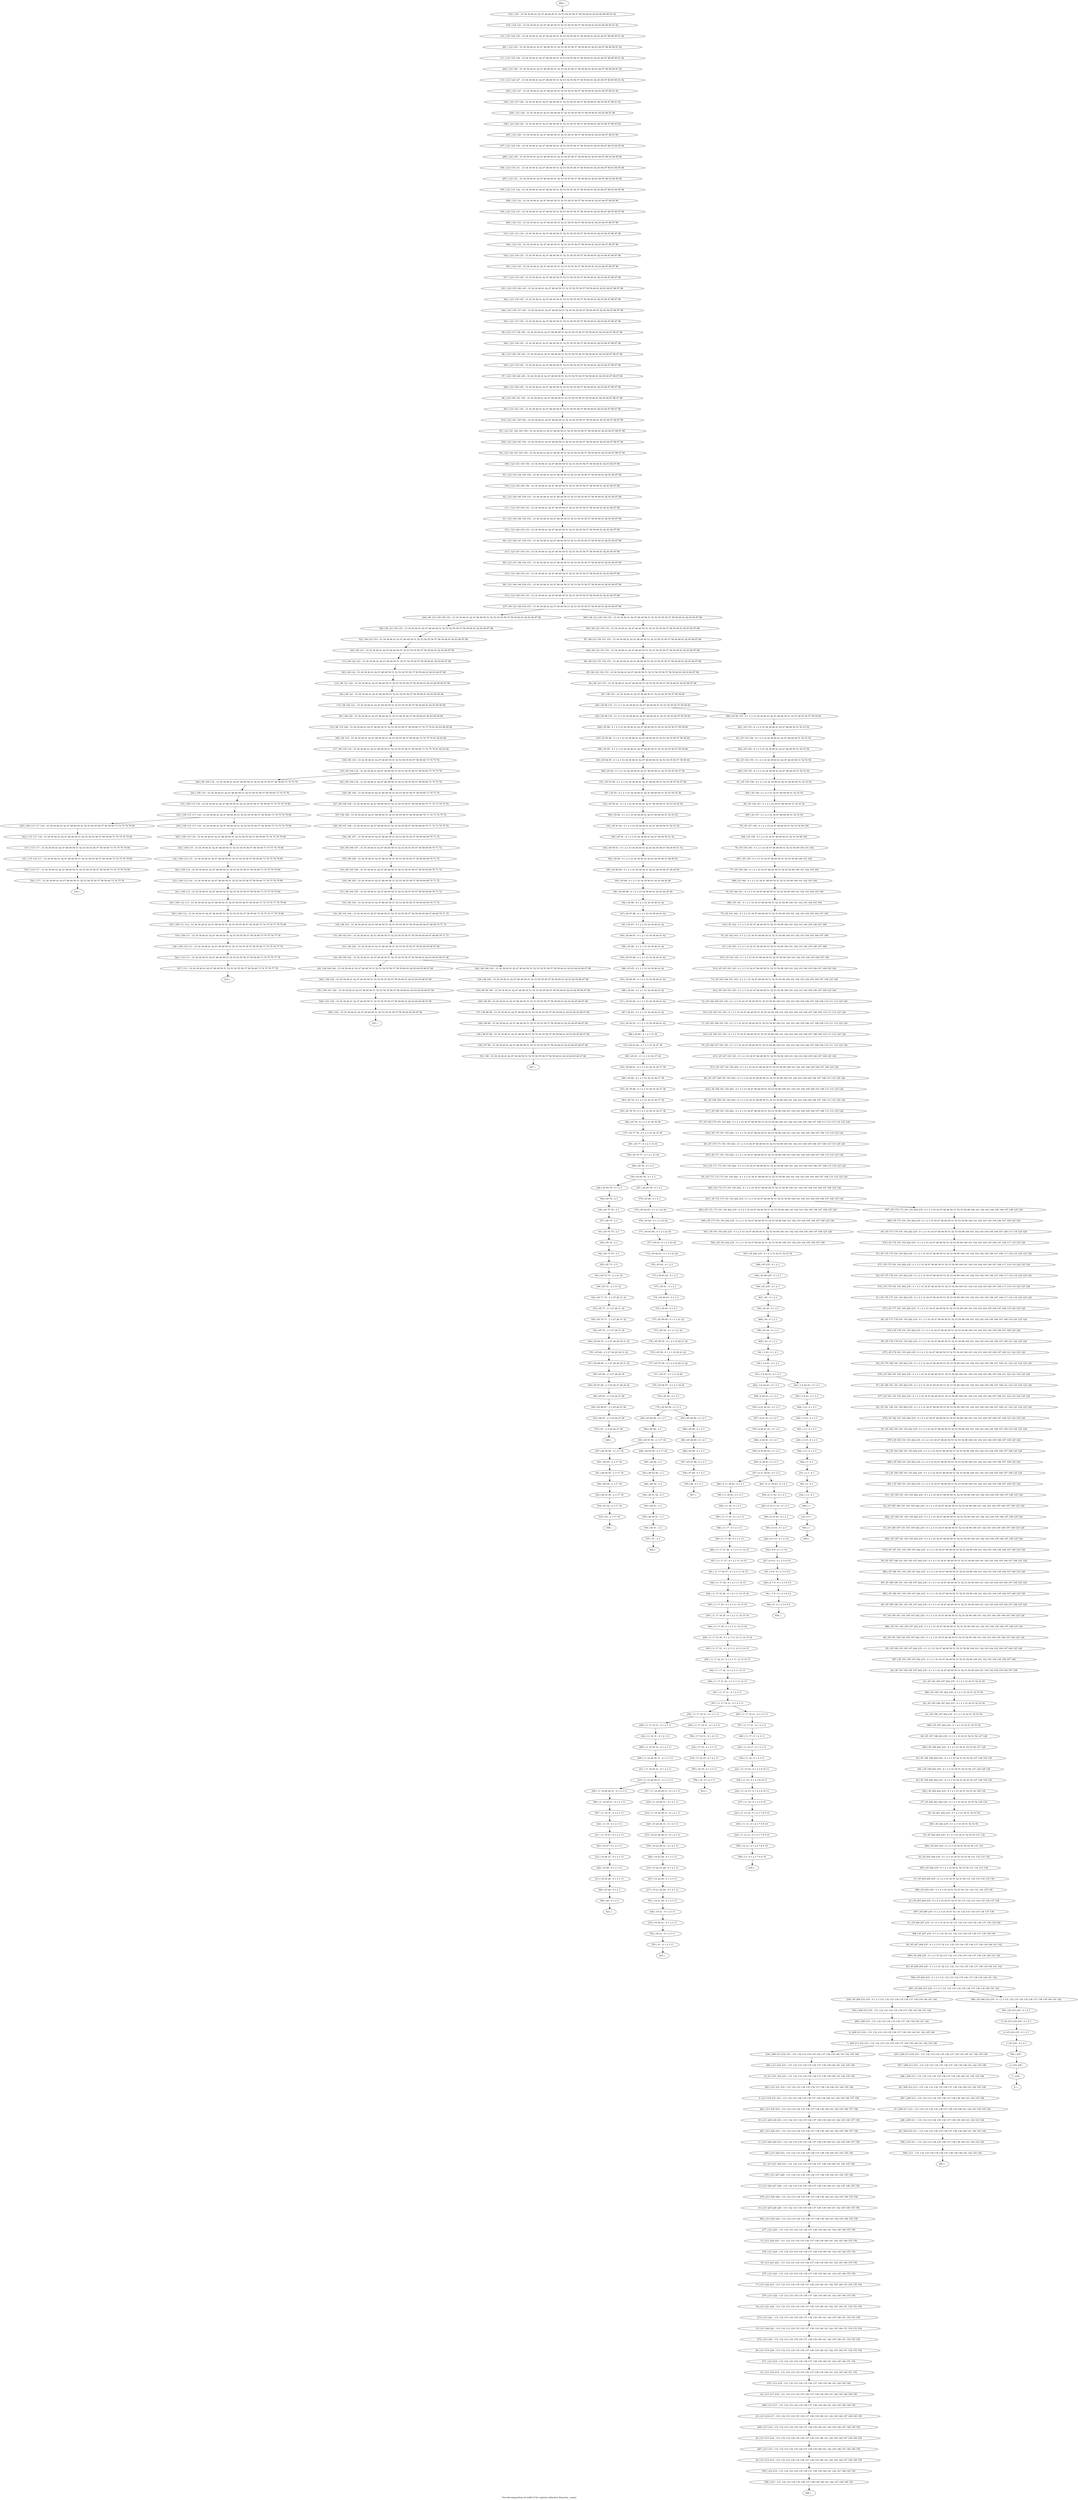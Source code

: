 digraph G {
graph [label="Tree-decomposition of width 8 for register allocator (function _main)"]
0[label="0 | : "];
1[label="1 | 236 : "];
2[label="2 | 235 236 : "];
3[label="3 | 45 235 : 0 1 2 3 "];
4[label="4 | 45 234 235 : 0 1 2 3 "];
5[label="5 | 45 233 234 235 : 0 1 2 3 "];
6[label="6 | 209 213 233 : 131 132 133 134 135 136 137 138 139 140 141 142 145 146 "];
7[label="7 | 209 213 232 233 : 131 132 133 134 135 136 137 138 139 140 141 142 145 146 "];
8[label="8 | 213 231 232 233 : 131 132 133 134 135 136 137 138 139 140 141 142 145 146 "];
9[label="9 | 213 230 231 233 : 131 132 133 134 135 136 137 138 139 140 141 142 145 146 157 158 "];
10[label="10 | 213 229 230 233 : 131 132 133 134 135 136 137 138 139 140 141 142 145 146 157 158 "];
11[label="11 | 213 228 229 233 : 131 132 133 134 135 136 137 138 139 140 141 142 145 146 157 158 "];
12[label="12 | 213 227 228 233 : 131 132 133 134 135 136 137 138 139 140 141 142 145 146 "];
13[label="13 | 213 226 227 228 : 131 132 133 134 135 136 137 138 139 140 141 142 145 146 155 156 "];
14[label="14 | 213 225 226 228 : 131 132 133 134 135 136 137 138 139 140 141 142 145 146 155 156 "];
15[label="15 | 213 224 225 : 131 132 133 134 135 136 137 138 139 140 141 142 145 146 155 156 "];
16[label="16 | 213 223 224 : 131 132 133 134 135 136 137 138 139 140 141 142 145 146 155 156 "];
17[label="17 | 213 222 223 : 131 132 133 134 135 136 137 138 139 140 141 142 145 146 153 154 155 156 "];
18[label="18 | 213 221 222 : 131 132 133 134 135 136 137 138 139 140 141 142 145 146 151 152 153 154 "];
19[label="19 | 213 220 221 : 131 132 133 134 135 136 137 138 139 140 141 142 145 146 151 152 153 154 "];
20[label="20 | 213 219 220 : 131 132 133 134 135 136 137 138 139 140 141 142 145 146 151 152 153 154 "];
21[label="21 | 213 218 219 : 131 132 133 134 135 136 137 138 139 140 141 142 145 146 151 152 "];
22[label="22 | 213 217 218 : 131 132 133 134 135 136 137 138 139 140 141 142 145 146 149 150 "];
23[label="23 | 213 216 217 : 131 132 133 134 135 136 137 138 139 140 141 142 145 146 147 148 149 150 "];
24[label="24 | 213 215 216 : 131 132 133 134 135 136 137 138 139 140 141 142 145 146 147 148 149 150 "];
25[label="25 | 213 214 215 : 131 132 133 134 135 136 137 138 139 140 141 142 145 146 147 148 149 150 "];
26[label="26 | 209 212 213 : 131 132 133 134 135 136 137 138 139 140 141 142 145 146 "];
27[label="27 | 209 211 212 : 131 132 133 134 135 136 137 138 139 140 141 142 143 144 145 146 "];
28[label="28 | 209 210 211 : 131 132 133 134 135 136 137 138 139 140 141 142 143 144 "];
29[label="29 | 45 208 209 235 : 0 1 2 3 51 52 131 132 133 134 135 136 137 138 139 140 141 142 "];
30[label="30 | 45 207 208 235 : 0 1 2 3 51 52 131 132 133 134 135 136 137 138 139 140 141 142 "];
31[label="31 | 45 206 207 235 : 0 1 2 3 33 34 51 52 131 132 133 134 135 136 137 138 139 140 "];
32[label="32 | 45 205 206 235 : 0 1 2 3 33 34 51 52 53 54 131 132 133 134 135 136 137 138 "];
33[label="33 | 45 204 205 235 : 0 1 2 3 33 34 51 52 53 54 131 132 133 134 135 136 "];
34[label="34 | 45 203 204 235 : 0 1 2 3 33 34 51 52 53 54 131 132 133 134 "];
35[label="35 | 45 202 203 235 : 0 1 2 3 33 34 51 52 53 54 131 132 "];
36[label="36 | 45 201 202 235 : 0 1 2 3 33 34 51 52 53 54 "];
37[label="37 | 45 200 201 202 235 : 0 1 2 3 33 34 51 52 53 54 129 130 "];
38[label="38 | 45 199 200 202 235 : 0 1 2 3 33 34 51 52 53 54 127 128 129 130 "];
39[label="39 | 45 198 199 202 235 : 0 1 2 3 33 34 51 52 53 54 127 128 129 130 "];
40[label="40 | 45 197 198 202 235 : 0 1 2 3 33 34 51 52 53 54 127 128 "];
41[label="41 | 45 196 197 202 235 : 0 1 2 3 33 34 51 52 53 54 "];
42[label="42 | 45 195 196 197 202 235 : 0 1 2 3 33 34 51 52 53 54 "];
43[label="43 | 45 194 195 197 202 235 : 0 1 2 3 33 34 51 52 53 54 "];
44[label="44 | 45 193 194 195 197 202 235 : 0 1 2 3 33 34 47 48 49 50 51 52 53 54 99 100 101 102 103 104 105 106 107 108 "];
45[label="45 | 45 192 193 195 197 202 235 : 0 1 2 3 33 34 47 48 49 50 51 52 53 54 99 100 101 102 103 104 105 106 107 108 125 126 "];
46[label="46 | 45 191 192 193 195 197 202 235 : 0 1 2 3 33 34 47 48 49 50 51 52 53 54 99 100 101 102 103 104 105 106 107 108 125 126 "];
47[label="47 | 45 190 191 193 195 197 202 235 : 0 1 2 3 33 34 47 48 49 50 51 52 53 54 99 100 101 102 103 104 105 106 107 108 125 126 "];
48[label="48 | 45 189 190 191 193 195 197 202 235 : 0 1 2 3 33 34 47 48 49 50 51 52 53 54 99 100 101 102 103 104 105 106 107 108 125 126 "];
49[label="49 | 45 188 189 191 193 195 197 202 235 : 0 1 2 3 33 34 47 48 49 50 51 52 53 54 99 100 101 102 103 104 105 106 107 108 125 126 "];
50[label="50 | 45 187 188 191 193 195 197 202 235 : 0 1 2 3 33 34 47 48 49 50 51 52 53 54 99 100 101 102 103 104 105 106 107 108 125 126 "];
51[label="51 | 45 186 187 191 193 195 202 235 : 0 1 2 3 33 34 47 48 49 50 51 52 53 54 99 100 101 102 103 104 105 106 107 108 125 126 "];
52[label="52 | 45 185 186 191 193 195 202 235 : 0 1 2 3 33 34 47 48 49 50 51 52 53 54 99 100 101 102 103 104 105 106 107 108 125 126 "];
53[label="53 | 45 184 185 191 193 202 235 : 0 1 2 3 33 34 47 48 49 50 51 52 53 54 99 100 101 102 103 104 105 106 107 108 125 126 "];
54[label="54 | 45 183 184 191 193 202 235 : 0 1 2 3 33 34 47 48 49 50 51 52 53 54 99 100 101 102 103 104 105 106 107 108 125 126 "];
55[label="55 | 45 182 183 191 193 202 235 : 0 1 2 3 33 34 47 48 49 50 51 52 53 54 99 100 101 102 103 104 105 106 107 108 123 124 125 126 "];
56[label="56 | 45 181 182 191 193 202 235 : 0 1 2 3 33 34 47 48 49 50 51 52 53 54 99 100 101 102 103 104 105 106 107 108 121 122 123 124 125 126 "];
57[label="57 | 45 180 181 191 193 202 235 : 0 1 2 3 33 34 47 48 49 50 51 52 53 54 99 100 101 102 103 104 105 106 107 108 121 122 123 124 125 126 "];
58[label="58 | 45 179 180 191 193 202 235 : 0 1 2 3 33 34 47 48 49 50 51 52 53 54 99 100 101 102 103 104 105 106 107 108 121 122 123 124 125 126 "];
59[label="59 | 45 178 179 191 193 202 235 : 0 1 2 3 33 34 47 48 49 50 51 52 53 54 99 100 101 102 103 104 105 106 107 108 121 122 125 126 "];
60[label="60 | 45 177 178 191 193 202 235 : 0 1 2 3 33 34 47 48 49 50 51 52 53 54 99 100 101 102 103 104 105 106 107 108 119 120 125 126 "];
61[label="61 | 45 176 177 191 193 202 235 : 0 1 2 3 33 34 47 48 49 50 51 52 53 54 99 100 101 102 103 104 105 106 107 108 117 118 119 120 125 126 "];
62[label="62 | 45 175 176 191 193 202 235 : 0 1 2 3 33 34 47 48 49 50 51 52 53 54 99 100 101 102 103 104 105 106 107 108 117 118 119 120 125 126 "];
63[label="63 | 45 174 175 191 193 202 235 : 0 1 2 3 33 34 47 48 49 50 51 52 53 54 99 100 101 102 103 104 105 106 107 108 117 118 119 120 125 126 "];
64[label="64 | 45 173 174 191 193 202 235 : 0 1 2 3 33 34 47 48 49 50 51 52 53 54 99 100 101 102 103 104 105 106 107 108 117 118 125 126 "];
65[label="65 | 45 171 172 173 191 193 202 : 0 1 2 3 33 34 47 48 49 50 51 52 53 54 99 100 101 102 103 104 105 106 107 108 115 116 125 126 "];
66[label="66 | 45 170 171 191 193 202 : 0 1 2 3 33 34 47 48 49 50 51 52 53 54 99 100 101 102 103 104 105 106 107 108 115 116 125 126 "];
67[label="67 | 45 169 170 191 193 202 : 0 1 2 3 33 34 47 48 49 50 51 52 53 54 99 100 101 102 103 104 105 106 107 108 113 114 115 116 125 126 "];
68[label="68 | 45 168 169 191 193 202 : 0 1 2 3 33 34 47 48 49 50 51 52 53 54 99 100 101 102 103 104 105 106 107 108 113 114 125 126 "];
69[label="69 | 45 167 168 191 193 202 : 0 1 2 3 33 34 47 48 49 50 51 52 53 54 99 100 101 102 103 104 105 106 107 108 113 114 125 126 "];
70[label="70 | 45 166 167 191 193 : 0 1 2 3 33 34 47 48 49 50 51 52 53 54 99 100 101 102 103 104 105 106 107 108 109 110 111 112 125 126 "];
71[label="71 | 45 165 166 191 193 : 0 1 2 3 33 34 47 48 49 50 51 52 53 54 99 100 101 102 103 104 105 106 107 108 109 110 111 112 125 126 "];
72[label="72 | 45 164 165 191 193 : 0 1 2 3 33 34 47 48 49 50 51 52 53 54 99 100 101 102 103 104 105 106 107 108 109 110 111 112 125 126 "];
73[label="73 | 45 163 164 191 193 : 0 1 2 3 33 34 47 48 49 50 51 52 53 54 99 100 101 102 103 104 105 106 107 108 125 126 "];
74[label="74 | 45 162 163 : 0 1 2 3 33 34 47 48 49 50 51 52 53 54 99 100 101 102 103 104 105 106 107 108 "];
75[label="75 | 45 161 162 : 0 1 2 3 33 34 47 48 49 50 51 52 53 54 99 100 101 102 103 104 105 106 107 108 "];
76[label="76 | 45 160 161 : 0 1 2 3 33 34 47 48 49 50 51 52 53 54 99 100 101 102 103 104 105 106 "];
77[label="77 | 45 159 160 : 0 1 2 3 33 34 47 48 49 50 51 52 53 54 99 100 101 102 103 104 "];
78[label="78 | 45 158 159 : 0 1 2 3 33 34 47 48 49 50 51 52 53 54 99 100 101 102 "];
79[label="79 | 45 157 158 : 0 1 2 3 33 34 47 48 49 50 51 52 53 54 99 100 "];
80[label="80 | 45 156 157 : 0 1 2 3 33 34 47 48 49 50 51 52 53 54 "];
81[label="81 | 45 155 156 : 0 1 2 3 33 34 39 40 41 42 47 48 49 50 51 52 53 54 "];
82[label="82 | 45 154 155 : 0 1 2 3 33 34 39 40 41 42 47 48 49 50 51 52 53 54 "];
83[label="83 | 45 153 154 : 0 1 2 3 33 34 39 40 41 42 47 48 49 50 51 52 53 54 "];
84[label="84 | 96 123 153 : 33 34 39 40 41 42 47 48 49 50 51 52 53 54 55 56 57 58 59 60 81 82 83 84 87 88 "];
85[label="85 | 96 123 152 153 : 33 34 39 40 41 42 47 48 49 50 51 52 53 54 55 56 57 58 59 60 81 82 83 84 87 88 "];
86[label="86 | 96 123 151 152 153 : 33 34 39 40 41 42 47 48 49 50 51 52 53 54 55 56 57 58 59 60 81 82 83 84 87 88 "];
87[label="87 | 96 123 150 151 153 : 33 34 39 40 41 42 47 48 49 50 51 52 53 54 55 56 57 58 59 60 81 82 83 84 87 88 "];
88[label="88 | 123 148 149 150 153 : 33 34 39 40 41 42 47 48 49 50 51 52 53 54 55 56 57 58 59 60 81 82 83 84 87 88 "];
89[label="89 | 123 147 148 150 153 : 33 34 39 40 41 42 47 48 49 50 51 52 53 54 55 56 57 58 59 60 81 82 83 84 87 88 "];
90[label="90 | 123 146 147 150 153 : 33 34 39 40 41 42 47 48 49 50 51 52 53 54 55 56 57 58 59 60 81 82 83 84 87 88 "];
91[label="91 | 123 145 146 150 153 : 33 34 39 40 41 42 47 48 49 50 51 52 53 54 55 56 57 58 59 60 81 82 83 84 87 88 "];
92[label="92 | 123 144 145 150 153 : 33 34 39 40 41 42 47 48 49 50 51 52 53 54 55 56 57 58 59 60 81 82 83 84 87 88 "];
93[label="93 | 123 143 144 145 150 : 33 34 39 40 41 42 47 48 49 50 51 52 53 54 55 56 57 58 59 60 81 82 83 84 87 88 "];
94[label="94 | 123 142 143 145 150 : 33 34 39 40 41 42 47 48 49 50 51 52 53 54 55 56 57 58 59 60 81 82 83 84 87 88 97 98 "];
95[label="95 | 123 141 142 145 150 : 33 34 39 40 41 42 47 48 49 50 51 52 53 54 55 56 57 58 59 60 81 82 83 84 87 88 97 98 "];
96[label="96 | 123 140 141 145 : 33 34 39 40 41 42 47 48 49 50 51 52 53 54 55 56 57 58 59 60 81 82 83 84 87 88 97 98 "];
97[label="97 | 123 139 140 145 : 33 34 39 40 41 42 47 48 49 50 51 52 53 54 55 56 57 58 59 60 81 82 83 84 87 88 97 98 "];
98[label="98 | 123 138 139 145 : 33 34 39 40 41 42 47 48 49 50 51 52 53 54 55 56 57 58 59 60 81 82 83 84 87 88 97 98 "];
99[label="99 | 123 137 138 145 : 33 34 39 40 41 42 47 48 49 50 51 52 53 54 55 56 57 58 59 60 81 82 83 84 87 88 97 98 "];
100[label="100 | 123 136 137 145 : 33 34 39 40 41 42 47 48 49 50 51 52 53 54 55 56 57 58 59 60 81 82 83 84 87 88 97 98 "];
101[label="101 | 123 135 136 145 : 33 34 39 40 41 42 47 48 49 50 51 52 53 54 55 56 57 58 59 60 81 82 83 84 87 88 97 98 "];
102[label="102 | 123 134 135 : 33 34 39 40 41 42 47 48 49 50 51 52 53 54 55 56 57 58 59 60 81 82 83 84 87 88 97 98 "];
103[label="103 | 123 133 134 : 33 34 39 40 41 42 47 48 49 50 51 52 53 54 55 56 57 58 59 60 81 82 83 84 87 88 97 98 "];
104[label="104 | 123 132 133 : 33 34 39 40 41 42 47 48 49 50 51 52 53 54 55 56 57 58 59 60 81 82 83 84 87 88 95 96 97 98 "];
105[label="105 | 123 131 132 : 33 34 39 40 41 42 47 48 49 50 51 52 53 54 55 56 57 58 59 60 81 82 83 84 87 88 93 94 95 96 "];
106[label="106 | 123 130 131 : 33 34 39 40 41 42 47 48 49 50 51 52 53 54 55 56 57 58 59 60 81 82 83 84 87 88 93 94 95 96 "];
107[label="107 | 123 129 130 : 33 34 39 40 41 42 47 48 49 50 51 52 53 54 55 56 57 58 59 60 81 82 83 84 87 88 93 94 95 96 "];
108[label="108 | 123 128 129 : 33 34 39 40 41 42 47 48 49 50 51 52 53 54 55 56 57 58 59 60 81 82 83 84 87 88 93 94 "];
109[label="109 | 123 127 128 : 33 34 39 40 41 42 47 48 49 50 51 52 53 54 55 56 57 58 59 60 81 82 83 84 87 88 91 92 "];
110[label="110 | 123 126 127 : 33 34 39 40 41 42 47 48 49 50 51 52 53 54 55 56 57 58 59 60 81 82 83 84 87 88 89 90 91 92 "];
111[label="111 | 123 125 126 : 33 34 39 40 41 42 47 48 49 50 51 52 53 54 55 56 57 58 59 60 81 82 83 84 87 88 89 90 91 92 "];
112[label="112 | 123 124 125 : 33 34 39 40 41 42 47 48 49 50 51 52 53 54 55 56 57 58 59 60 81 82 83 84 87 88 89 90 91 92 "];
113[label="113 | 96 122 123 : 33 34 39 40 41 42 47 48 49 50 51 52 53 54 55 56 57 58 59 60 81 82 83 84 87 88 "];
114[label="114 | 96 121 122 : 33 34 39 40 41 42 47 48 49 50 51 52 53 54 55 56 57 58 59 60 81 82 83 84 85 86 87 88 "];
115[label="115 | 96 120 121 : 33 34 39 40 41 42 47 48 49 50 51 52 53 54 55 56 57 58 59 60 81 82 83 84 85 86 "];
116[label="116 | 96 119 120 : 33 34 39 40 41 42 47 48 49 50 51 52 53 54 55 56 57 58 59 60 73 74 75 76 81 82 83 84 85 86 "];
117[label="117 | 96 118 119 : 33 34 39 40 41 42 47 48 49 50 51 52 53 54 55 56 57 58 59 60 73 74 75 76 81 82 83 84 "];
118[label="118 | 96 109 118 : 33 34 39 40 41 42 47 48 49 50 51 52 53 54 55 56 57 58 59 60 73 74 75 76 "];
119[label="119 | 109 115 118 : 33 34 39 40 41 42 47 48 49 50 51 52 53 54 55 56 57 58 59 60 73 74 75 76 79 80 "];
120[label="120 | 109 115 117 118 : 33 34 39 40 41 42 47 48 49 50 51 52 53 54 55 56 57 58 59 60 73 74 75 76 79 80 "];
121[label="121 | 115 116 117 : 33 34 39 40 41 42 47 48 49 50 51 52 53 54 55 56 57 58 59 60 73 74 75 76 79 80 "];
122[label="122 | 109 114 115 : 33 34 39 40 41 42 47 48 49 50 51 52 53 54 55 56 57 58 59 60 73 74 75 76 79 80 "];
123[label="123 | 109 113 114 : 33 34 39 40 41 42 47 48 49 50 51 52 53 54 55 56 57 58 59 60 73 74 75 76 79 80 "];
124[label="124 | 109 112 113 : 33 34 39 40 41 42 47 48 49 50 51 52 53 54 55 56 57 58 59 60 73 74 75 76 77 78 79 80 "];
125[label="125 | 109 111 112 : 33 34 39 40 41 42 47 48 49 50 51 52 53 54 55 56 57 58 59 60 73 74 75 76 77 78 79 80 "];
126[label="126 | 109 110 111 : 33 34 39 40 41 42 47 48 49 50 51 52 53 54 55 56 57 58 59 60 73 74 75 76 77 78 "];
127[label="127 | 96 108 109 : 33 34 39 40 41 42 47 48 49 50 51 52 53 54 55 56 57 58 59 60 69 70 71 72 73 74 75 76 "];
128[label="128 | 96 107 108 : 33 34 39 40 41 42 47 48 49 50 51 52 53 54 55 56 57 58 59 60 69 70 71 72 73 74 75 76 "];
129[label="129 | 96 106 107 : 33 34 39 40 41 42 47 48 49 50 51 52 53 54 55 56 57 58 59 60 69 70 71 72 "];
130[label="130 | 96 105 106 : 33 34 39 40 41 42 47 48 49 50 51 52 53 54 55 56 57 58 59 60 69 70 71 72 "];
131[label="131 | 96 104 105 : 33 34 39 40 41 42 47 48 49 50 51 52 53 54 55 56 57 58 59 60 69 70 71 72 "];
132[label="132 | 96 103 104 : 33 34 39 40 41 42 47 48 49 50 51 52 53 54 55 56 57 58 59 60 65 66 67 68 69 70 71 72 "];
133[label="133 | 96 102 103 : 33 34 39 40 41 42 47 48 49 50 51 52 53 54 55 56 57 58 59 60 65 66 67 68 69 70 71 72 "];
134[label="134 | 96 100 102 : 33 34 39 40 41 42 47 48 49 50 51 52 53 54 55 56 57 58 59 60 61 62 63 64 65 66 67 68 "];
135[label="135 | 100 101 102 : 33 34 39 40 41 42 47 48 49 50 51 52 53 54 55 56 57 58 59 60 61 62 63 64 65 66 67 68 "];
136[label="136 | 96 99 100 : 33 34 39 40 41 42 47 48 49 50 51 52 53 54 55 56 57 58 59 60 61 62 63 64 65 66 67 68 "];
137[label="137 | 96 98 99 : 33 34 39 40 41 42 47 48 49 50 51 52 53 54 55 56 57 58 59 60 61 62 63 64 65 66 67 68 "];
138[label="138 | 96 97 98 : 33 34 39 40 41 42 47 48 49 50 51 52 53 54 55 56 57 58 59 60 61 62 63 64 65 66 67 68 "];
139[label="139 | 45 95 96 : 0 1 2 3 33 34 39 40 41 42 47 48 49 50 51 52 53 54 55 56 57 58 59 60 "];
140[label="140 | 45 94 95 : 0 1 2 3 33 34 39 40 41 42 47 48 49 50 51 52 53 54 55 56 57 58 59 60 "];
141[label="141 | 45 93 94 : 0 1 2 3 33 34 39 40 41 42 47 48 49 50 51 52 53 54 55 56 57 58 "];
142[label="142 | 45 92 93 : 0 1 2 3 33 34 39 40 41 42 47 48 49 50 51 52 53 54 55 56 "];
143[label="143 | 45 91 92 : 0 1 2 3 33 34 39 40 41 42 47 48 49 50 51 52 53 54 "];
144[label="144 | 45 90 91 : 0 1 2 3 33 34 39 40 41 42 43 44 45 46 47 48 49 50 51 52 "];
145[label="145 | 45 89 90 : 0 1 2 3 33 34 39 40 41 42 43 44 45 46 47 48 49 50 "];
146[label="146 | 45 88 89 : 0 1 2 3 33 34 39 40 41 42 43 44 45 46 "];
147[label="147 | 45 87 88 : 0 1 2 3 33 34 39 40 41 42 "];
148[label="148 | 45 86 87 : 0 1 2 3 33 34 39 40 41 42 "];
149[label="149 | 45 85 86 : 0 1 2 3 33 34 39 40 41 42 "];
150[label="150 | 45 84 85 : 0 1 2 3 33 34 39 40 41 42 "];
151[label="151 | 45 83 84 : 0 1 2 3 33 34 39 40 41 42 "];
152[label="152 | 45 82 83 : 0 1 2 3 33 34 39 40 41 42 "];
153[label="153 | 45 81 82 : 0 1 2 3 33 34 37 38 "];
154[label="154 | 45 80 81 : 0 1 2 3 33 34 35 36 37 38 "];
155[label="155 | 45 79 80 : 0 1 2 3 33 34 35 36 37 38 "];
156[label="156 | 45 78 79 : 0 1 2 3 33 34 35 36 37 38 "];
157[label="157 | 45 77 78 : 0 1 2 3 33 34 35 36 "];
158[label="158 | 45 76 77 : 0 1 2 3 33 34 "];
159[label="159 | 45 65 76 : 0 1 2 3 "];
160[label="160 | 65 75 76 : 2 3 "];
161[label="161 | 65 74 75 : 2 3 "];
162[label="162 | 65 73 74 : 2 3 "];
163[label="163 | 65 72 73 : 2 3 31 32 "];
164[label="164 | 65 71 72 : 2 3 27 28 31 32 "];
165[label="165 | 65 70 71 : 2 3 27 28 31 32 "];
166[label="166 | 65 69 70 : 2 3 27 28 29 30 31 32 "];
167[label="167 | 65 68 69 : 2 3 27 28 29 30 31 32 "];
168[label="168 | 65 67 68 : 2 3 25 26 27 28 29 30 "];
169[label="169 | 65 66 67 : 2 3 25 26 27 28 "];
170[label="170 | 45 64 65 : 0 1 2 3 23 24 "];
171[label="171 | 45 63 64 : 0 1 2 3 23 24 "];
172[label="172 | 45 62 63 : 0 1 2 3 23 24 "];
173[label="173 | 45 61 62 : 0 1 2 3 "];
174[label="174 | 45 60 61 : 0 1 2 3 "];
175[label="175 | 45 59 60 : 0 1 2 3 21 22 "];
176[label="176 | 45 58 59 : 0 1 2 3 19 20 21 22 "];
177[label="177 | 45 57 58 : 0 1 2 3 19 20 21 22 "];
178[label="178 | 45 56 57 : 0 1 2 3 19 20 "];
179[label="179 | 45 49 56 : 0 1 2 3 "];
180[label="180 | 49 55 56 : 2 3 17 18 "];
181[label="181 | 49 54 55 : 2 3 17 18 "];
182[label="182 | 49 53 54 : 2 3 17 18 "];
183[label="183 | 49 52 56 : 2 3 "];
184[label="184 | 49 51 52 : 2 3 "];
185[label="185 | 49 50 51 : 2 3 "];
186[label="186 | 45 48 49 : 0 1 2 3 "];
187[label="187 | 45 47 48 : 0 1 2 3 "];
188[label="188 | 45 46 235 : 0 1 2 3 "];
189[label="189 | 44 45 : 0 1 2 3 "];
190[label="190 | 43 44 : 0 1 2 3 "];
191[label="191 | 3 43 : 0 1 2 3 "];
192[label="192 | 3 6 43 : 0 1 2 3 "];
193[label="193 | 3 6 42 43 : 0 1 2 3 "];
194[label="194 | 6 41 42 43 : 0 1 2 3 "];
195[label="195 | 6 40 41 43 : 0 1 2 3 "];
196[label="196 | 6 39 40 43 : 0 1 2 3 "];
197[label="197 | 6 11 39 43 : 0 1 2 3 "];
198[label="198 | 11 17 39 : 0 1 2 3 11 "];
199[label="199 | 11 17 38 : 0 1 2 3 11 "];
200[label="200 | 11 17 37 38 : 0 1 2 3 11 14 15 "];
201[label="201 | 11 17 36 37 : 0 1 2 3 11 14 15 "];
202[label="202 | 11 17 35 36 : 0 1 2 3 11 14 15 16 "];
203[label="203 | 11 17 34 35 : 0 1 2 3 11 14 15 16 "];
204[label="204 | 11 17 33 34 : 0 1 2 3 11 12 13 14 15 16 "];
205[label="205 | 11 17 32 33 : 0 1 2 3 11 12 13 14 15 "];
206[label="206 | 11 17 31 32 : 0 1 2 3 11 12 13 "];
207[label="207 | 11 17 19 31 : 0 1 2 3 11 "];
208[label="208 | 11 19 30 31 : 0 1 2 3 11 "];
209[label="209 | 11 19 29 30 31 : 0 1 2 3 11 "];
210[label="210 | 11 19 28 29 31 : 0 1 2 3 11 "];
211[label="211 | 11 19 27 : 0 1 2 3 11 "];
212[label="212 | 19 26 27 : 0 1 2 3 11 "];
213[label="213 | 19 25 26 : 0 1 2 3 11 "];
214[label="214 | 11 19 24 28 31 : 0 1 2 3 11 "];
215[label="215 | 19 23 24 28 31 : 0 1 2 3 11 "];
216[label="216 | 19 22 23 28 : 0 1 2 3 11 "];
217[label="217 | 19 21 22 28 : 0 1 2 3 11 "];
218[label="218 | 19 20 21 : 0 1 2 3 11 "];
219[label="219 | 17 18 19 : 0 1 2 3 11 "];
220[label="220 | 11 16 17 : 0 1 2 3 11 "];
221[label="221 | 11 15 16 : 0 1 2 3 9 10 11 "];
222[label="222 | 11 14 15 : 0 1 2 3 9 10 11 "];
223[label="223 | 11 13 14 : 0 1 2 3 7 8 9 10 "];
224[label="224 | 11 12 13 : 0 1 2 3 7 8 9 10 "];
225[label="225 | 6 10 11 43 : 0 1 2 3 "];
226[label="226 | 6 9 10 : 0 1 2 3 6 "];
227[label="227 | 6 8 9 : 0 1 2 3 4 5 6 "];
228[label="228 | 6 7 8 : 0 1 2 3 4 5 6 "];
229[label="229 | 3 5 6 : 0 1 2 3 "];
230[label="230 | 3 4 5 : 0 1 2 3 "];
231[label="231 | 2 3 : 0 1 "];
232[label="232 | 1 2 : 0 1 "];
233[label="233 | 0 1 : "];
234[label="234 | 209 213 232 233 : 131 132 133 134 135 136 137 138 139 140 141 142 145 146 "];
235[label="235 | 209 213 232 233 : 131 132 133 134 135 136 137 138 139 140 141 142 145 146 "];
236[label="236 | 45 209 233 235 : 0 1 2 3 131 132 133 134 135 136 137 138 139 140 141 142 "];
237[label="237 | 96 123 149 150 153 : 33 34 39 40 41 42 47 48 49 50 51 52 53 54 55 56 57 58 59 60 81 82 83 84 87 88 "];
238[label="238 | 109 115 117 118 : 33 34 39 40 41 42 47 48 49 50 51 52 53 54 55 56 57 58 59 60 73 74 75 76 79 80 "];
239[label="239 | 109 115 117 118 : 33 34 39 40 41 42 47 48 49 50 51 52 53 54 55 56 57 58 59 60 73 74 75 76 79 80 "];
240[label="240 | 96 109 118 : 33 34 39 40 41 42 47 48 49 50 51 52 53 54 55 56 57 58 59 60 73 74 75 76 "];
241[label="241 | 96 100 102 : 33 34 39 40 41 42 47 48 49 50 51 52 53 54 55 56 57 58 59 60 61 62 63 64 65 66 67 68 "];
242[label="242 | 96 100 102 : 33 34 39 40 41 42 47 48 49 50 51 52 53 54 55 56 57 58 59 60 61 62 63 64 65 66 67 68 "];
243[label="243 | 96 109 118 : 33 34 39 40 41 42 47 48 49 50 51 52 53 54 55 56 57 58 59 60 73 74 75 76 "];
244[label="244 | 96 123 149 150 153 : 33 34 39 40 41 42 47 48 49 50 51 52 53 54 55 56 57 58 59 60 81 82 83 84 87 88 "];
245[label="245 | 45 96 153 : 0 1 2 3 33 34 39 40 41 42 47 48 49 50 51 52 53 54 55 56 57 58 59 60 "];
246[label="246 | 45 65 76 : 0 1 2 3 "];
247[label="247 | 49 55 56 : 2 3 17 18 "];
248[label="248 | 49 55 56 : 2 3 17 18 "];
249[label="249 | 45 49 56 : 0 1 2 3 "];
250[label="250 | 45 49 56 : 0 1 2 3 "];
251[label="251 | 45 65 76 : 0 1 2 3 "];
252[label="252 | 45 96 153 : 0 1 2 3 33 34 39 40 41 42 47 48 49 50 51 52 53 54 55 56 57 58 59 60 "];
253[label="253 | 45 172 173 191 193 202 235 : 0 1 2 3 33 34 47 48 49 50 51 52 53 54 99 100 101 102 103 104 105 106 107 108 125 126 "];
254[label="254 | 11 17 19 31 : 0 1 2 3 11 "];
255[label="255 | 11 17 19 31 : 0 1 2 3 11 "];
256[label="256 | 11 19 28 29 31 : 0 1 2 3 11 "];
257[label="257 | 11 19 28 29 31 : 0 1 2 3 11 "];
258[label="258 | 11 17 19 31 : 0 1 2 3 11 "];
259[label="259 | 11 17 19 31 : 0 1 2 3 11 "];
260[label="260 | 6 11 39 43 : 0 1 2 3 "];
261[label="261 | 6 11 39 43 : 0 1 2 3 "];
262[label="262 | 3 6 42 43 : 0 1 2 3 "];
263[label="263 | 3 6 42 43 : 0 1 2 3 "];
264[label="264 | 45 172 173 191 193 202 235 : 0 1 2 3 33 34 47 48 49 50 51 52 53 54 99 100 101 102 103 104 105 106 107 108 125 126 "];
265[label="265 | 45 209 233 235 : 0 1 2 3 131 132 133 134 135 136 137 138 139 140 141 142 "];
266[label="266 | : "];
267[label="267 | 213 215 : 131 132 133 134 135 136 137 138 139 140 141 142 145 146 147 148 149 150 "];
268[label="268 | 213 216 : 131 132 133 134 135 136 137 138 139 140 141 142 145 146 147 148 149 150 "];
269[label="269 | 213 217 : 131 132 133 134 135 136 137 138 139 140 141 142 145 146 149 150 "];
270[label="270 | 213 218 : 131 132 133 134 135 136 137 138 139 140 141 142 145 146 "];
271[label="271 | 213 219 : 131 132 133 134 135 136 137 138 139 140 141 142 145 146 151 152 "];
272[label="272 | 213 220 : 131 132 133 134 135 136 137 138 139 140 141 142 145 146 151 152 153 154 "];
273[label="273 | 213 221 : 131 132 133 134 135 136 137 138 139 140 141 142 145 146 151 152 153 154 "];
274[label="274 | 213 222 : 131 132 133 134 135 136 137 138 139 140 141 142 145 146 153 154 "];
275[label="275 | 213 223 : 131 132 133 134 135 136 137 138 139 140 141 142 145 146 155 156 "];
276[label="276 | 213 224 : 131 132 133 134 135 136 137 138 139 140 141 142 145 146 155 156 "];
277[label="277 | 213 225 : 131 132 133 134 135 136 137 138 139 140 141 142 145 146 155 156 "];
278[label="278 | 213 226 228 : 131 132 133 134 135 136 137 138 139 140 141 142 145 146 155 156 "];
279[label="279 | 213 227 228 : 131 132 133 134 135 136 137 138 139 140 141 142 145 146 "];
280[label="280 | 213 228 233 : 131 132 133 134 135 136 137 138 139 140 141 142 145 146 "];
281[label="281 | 213 229 233 : 131 132 133 134 135 136 137 138 139 140 141 142 145 146 157 158 "];
282[label="282 | 213 230 233 : 131 132 133 134 135 136 137 138 139 140 141 142 145 146 157 158 "];
283[label="283 | 213 231 233 : 131 132 133 134 135 136 137 138 139 140 141 142 145 146 "];
284[label="284 | 213 232 233 : 131 132 133 134 135 136 137 138 139 140 141 142 145 146 "];
285[label="285 | : "];
286[label="286 | 209 211 : 131 132 133 134 135 136 137 138 139 140 141 142 143 144 "];
287[label="287 | 209 212 : 131 132 133 134 135 136 137 138 139 140 141 142 145 146 "];
288[label="288 | 209 213 : 131 132 133 134 135 136 137 138 139 140 141 142 145 146 "];
289[label="289 | 209 233 : 131 132 133 134 135 136 137 138 139 140 141 142 "];
290[label="290 | : "];
291[label="291 | 123 125 : 33 34 39 40 41 42 47 48 49 50 51 52 53 54 55 56 57 58 59 60 81 82 83 84 87 88 89 90 91 92 "];
292[label="292 | 123 126 : 33 34 39 40 41 42 47 48 49 50 51 52 53 54 55 56 57 58 59 60 81 82 83 84 87 88 89 90 91 92 "];
293[label="293 | 123 127 : 33 34 39 40 41 42 47 48 49 50 51 52 53 54 55 56 57 58 59 60 81 82 83 84 87 88 91 92 "];
294[label="294 | 123 128 : 33 34 39 40 41 42 47 48 49 50 51 52 53 54 55 56 57 58 59 60 81 82 83 84 87 88 "];
295[label="295 | 123 129 : 33 34 39 40 41 42 47 48 49 50 51 52 53 54 55 56 57 58 59 60 81 82 83 84 87 88 93 94 "];
296[label="296 | 123 130 : 33 34 39 40 41 42 47 48 49 50 51 52 53 54 55 56 57 58 59 60 81 82 83 84 87 88 93 94 95 96 "];
297[label="297 | 123 131 : 33 34 39 40 41 42 47 48 49 50 51 52 53 54 55 56 57 58 59 60 81 82 83 84 87 88 93 94 95 96 "];
298[label="298 | 123 132 : 33 34 39 40 41 42 47 48 49 50 51 52 53 54 55 56 57 58 59 60 81 82 83 84 87 88 95 96 "];
299[label="299 | 123 133 : 33 34 39 40 41 42 47 48 49 50 51 52 53 54 55 56 57 58 59 60 81 82 83 84 87 88 97 98 "];
300[label="300 | 123 134 : 33 34 39 40 41 42 47 48 49 50 51 52 53 54 55 56 57 58 59 60 81 82 83 84 87 88 97 98 "];
301[label="301 | 123 135 : 33 34 39 40 41 42 47 48 49 50 51 52 53 54 55 56 57 58 59 60 81 82 83 84 87 88 97 98 "];
302[label="302 | 123 136 145 : 33 34 39 40 41 42 47 48 49 50 51 52 53 54 55 56 57 58 59 60 81 82 83 84 87 88 97 98 "];
303[label="303 | 123 137 145 : 33 34 39 40 41 42 47 48 49 50 51 52 53 54 55 56 57 58 59 60 81 82 83 84 87 88 97 98 "];
304[label="304 | 123 138 145 : 33 34 39 40 41 42 47 48 49 50 51 52 53 54 55 56 57 58 59 60 81 82 83 84 87 88 97 98 "];
305[label="305 | 123 139 145 : 33 34 39 40 41 42 47 48 49 50 51 52 53 54 55 56 57 58 59 60 81 82 83 84 87 88 97 98 "];
306[label="306 | 123 140 145 : 33 34 39 40 41 42 47 48 49 50 51 52 53 54 55 56 57 58 59 60 81 82 83 84 87 88 97 98 "];
307[label="307 | 123 141 145 : 33 34 39 40 41 42 47 48 49 50 51 52 53 54 55 56 57 58 59 60 81 82 83 84 87 88 97 98 "];
308[label="308 | 123 142 145 150 : 33 34 39 40 41 42 47 48 49 50 51 52 53 54 55 56 57 58 59 60 81 82 83 84 87 88 97 98 "];
309[label="309 | 123 143 145 150 : 33 34 39 40 41 42 47 48 49 50 51 52 53 54 55 56 57 58 59 60 81 82 83 84 87 88 "];
310[label="310 | 123 144 145 150 : 33 34 39 40 41 42 47 48 49 50 51 52 53 54 55 56 57 58 59 60 81 82 83 84 87 88 "];
311[label="311 | 123 145 150 153 : 33 34 39 40 41 42 47 48 49 50 51 52 53 54 55 56 57 58 59 60 81 82 83 84 87 88 "];
312[label="312 | 123 146 150 153 : 33 34 39 40 41 42 47 48 49 50 51 52 53 54 55 56 57 58 59 60 81 82 83 84 87 88 "];
313[label="313 | 123 147 150 153 : 33 34 39 40 41 42 47 48 49 50 51 52 53 54 55 56 57 58 59 60 81 82 83 84 87 88 "];
314[label="314 | 123 148 150 153 : 33 34 39 40 41 42 47 48 49 50 51 52 53 54 55 56 57 58 59 60 81 82 83 84 87 88 "];
315[label="315 | 123 149 150 153 : 33 34 39 40 41 42 47 48 49 50 51 52 53 54 55 56 57 58 59 60 81 82 83 84 87 88 "];
316[label="316 | : "];
317[label="317 | 115 117 : 33 34 39 40 41 42 47 48 49 50 51 52 53 54 55 56 57 58 59 60 73 74 75 76 79 80 "];
318[label="318 | : "];
319[label="319 | 109 111 : 33 34 39 40 41 42 47 48 49 50 51 52 53 54 55 56 57 58 59 60 73 74 75 76 77 78 "];
320[label="320 | 109 112 : 33 34 39 40 41 42 47 48 49 50 51 52 53 54 55 56 57 58 59 60 73 74 75 76 77 78 79 80 "];
321[label="321 | 109 113 : 33 34 39 40 41 42 47 48 49 50 51 52 53 54 55 56 57 58 59 60 73 74 75 76 79 80 "];
322[label="322 | 109 114 : 33 34 39 40 41 42 47 48 49 50 51 52 53 54 55 56 57 58 59 60 73 74 75 76 79 80 "];
323[label="323 | 109 115 : 33 34 39 40 41 42 47 48 49 50 51 52 53 54 55 56 57 58 59 60 73 74 75 76 79 80 "];
324[label="324 | 109 118 : 33 34 39 40 41 42 47 48 49 50 51 52 53 54 55 56 57 58 59 60 73 74 75 76 "];
325[label="325 | : "];
326[label="326 | 100 102 : 33 34 39 40 41 42 47 48 49 50 51 52 53 54 55 56 57 58 59 60 61 62 63 64 65 66 67 68 "];
327[label="327 | : "];
328[label="328 | 96 98 : 33 34 39 40 41 42 47 48 49 50 51 52 53 54 55 56 57 58 59 60 61 62 63 64 65 66 67 68 "];
329[label="329 | 96 99 : 33 34 39 40 41 42 47 48 49 50 51 52 53 54 55 56 57 58 59 60 61 62 63 64 65 66 67 68 "];
330[label="330 | 96 100 : 33 34 39 40 41 42 47 48 49 50 51 52 53 54 55 56 57 58 59 60 61 62 63 64 65 66 67 68 "];
331[label="331 | 96 102 : 33 34 39 40 41 42 47 48 49 50 51 52 53 54 55 56 57 58 59 60 65 66 67 68 "];
332[label="332 | 96 103 : 33 34 39 40 41 42 47 48 49 50 51 52 53 54 55 56 57 58 59 60 65 66 67 68 69 70 71 72 "];
333[label="333 | 96 104 : 33 34 39 40 41 42 47 48 49 50 51 52 53 54 55 56 57 58 59 60 69 70 71 72 "];
334[label="334 | 96 105 : 33 34 39 40 41 42 47 48 49 50 51 52 53 54 55 56 57 58 59 60 69 70 71 72 "];
335[label="335 | 96 106 : 33 34 39 40 41 42 47 48 49 50 51 52 53 54 55 56 57 58 59 60 69 70 71 72 "];
336[label="336 | 96 107 : 33 34 39 40 41 42 47 48 49 50 51 52 53 54 55 56 57 58 59 60 69 70 71 72 "];
337[label="337 | 96 108 : 33 34 39 40 41 42 47 48 49 50 51 52 53 54 55 56 57 58 59 60 69 70 71 72 73 74 75 76 "];
338[label="338 | 96 109 : 33 34 39 40 41 42 47 48 49 50 51 52 53 54 55 56 57 58 59 60 73 74 75 76 "];
339[label="339 | 96 118 : 33 34 39 40 41 42 47 48 49 50 51 52 53 54 55 56 57 58 59 60 73 74 75 76 "];
340[label="340 | 96 119 : 33 34 39 40 41 42 47 48 49 50 51 52 53 54 55 56 57 58 59 60 73 74 75 76 81 82 83 84 "];
341[label="341 | 96 120 : 33 34 39 40 41 42 47 48 49 50 51 52 53 54 55 56 57 58 59 60 81 82 83 84 85 86 "];
342[label="342 | 96 121 : 33 34 39 40 41 42 47 48 49 50 51 52 53 54 55 56 57 58 59 60 81 82 83 84 85 86 "];
343[label="343 | 96 122 : 33 34 39 40 41 42 47 48 49 50 51 52 53 54 55 56 57 58 59 60 81 82 83 84 87 88 "];
344[label="344 | 96 123 : 33 34 39 40 41 42 47 48 49 50 51 52 53 54 55 56 57 58 59 60 81 82 83 84 87 88 "];
345[label="345 | 96 123 150 153 : 33 34 39 40 41 42 47 48 49 50 51 52 53 54 55 56 57 58 59 60 81 82 83 84 87 88 "];
346[label="346 | 96 123 151 153 : 33 34 39 40 41 42 47 48 49 50 51 52 53 54 55 56 57 58 59 60 81 82 83 84 87 88 "];
347[label="347 | 96 153 : 33 34 39 40 41 42 47 48 49 50 51 52 53 54 55 56 57 58 59 60 "];
348[label="348 | : "];
349[label="349 | 65 67 : 2 3 25 26 27 28 "];
350[label="350 | 65 68 : 2 3 27 28 29 30 "];
351[label="351 | 65 69 : 2 3 27 28 29 30 31 32 "];
352[label="352 | 65 70 : 2 3 27 28 31 32 "];
353[label="353 | 65 71 : 2 3 27 28 31 32 "];
354[label="354 | 65 72 : 2 3 31 32 "];
355[label="355 | 65 73 : 2 3 "];
356[label="356 | 65 74 : 2 3 "];
357[label="357 | 65 75 : 2 3 "];
358[label="358 | 65 76 : 2 3 "];
359[label="359 | : "];
360[label="360 | 49 54 : 2 3 17 18 "];
361[label="361 | 49 55 : 2 3 17 18 "];
362[label="362 | : "];
363[label="363 | 49 51 : 2 3 "];
364[label="364 | 49 52 : 2 3 "];
365[label="365 | 49 56 : 2 3 "];
366[label="366 | 49 56 : 2 3 "];
367[label="367 | : "];
368[label="368 | 45 48 : 0 1 2 3 "];
369[label="369 | 45 49 : 0 1 2 3 "];
370[label="370 | 45 56 : 0 1 2 3 "];
371[label="371 | 45 57 : 0 1 2 3 19 20 "];
372[label="372 | 45 58 : 0 1 2 3 19 20 21 22 "];
373[label="373 | 45 59 : 0 1 2 3 21 22 "];
374[label="374 | 45 60 : 0 1 2 3 "];
375[label="375 | 45 61 : 0 1 2 3 "];
376[label="376 | 45 62 : 0 1 2 3 "];
377[label="377 | 45 63 : 0 1 2 3 23 24 "];
378[label="378 | 45 64 : 0 1 2 3 23 24 "];
379[label="379 | 45 65 : 0 1 2 3 "];
380[label="380 | 45 76 : 0 1 2 3 "];
381[label="381 | 45 77 : 0 1 2 3 33 34 "];
382[label="382 | 45 78 : 0 1 2 3 33 34 35 36 "];
383[label="383 | 45 79 : 0 1 2 3 33 34 35 36 37 38 "];
384[label="384 | 45 80 : 0 1 2 3 33 34 35 36 37 38 "];
385[label="385 | 45 81 : 0 1 2 3 33 34 37 38 "];
386[label="386 | 45 82 : 0 1 2 3 33 34 "];
387[label="387 | 45 83 : 0 1 2 3 33 34 39 40 41 42 "];
388[label="388 | 45 84 : 0 1 2 3 33 34 39 40 41 42 "];
389[label="389 | 45 85 : 0 1 2 3 33 34 39 40 41 42 "];
390[label="390 | 45 86 : 0 1 2 3 33 34 39 40 41 42 "];
391[label="391 | 45 87 : 0 1 2 3 33 34 39 40 41 42 "];
392[label="392 | 45 88 : 0 1 2 3 33 34 39 40 41 42 "];
393[label="393 | 45 89 : 0 1 2 3 33 34 39 40 41 42 43 44 45 46 "];
394[label="394 | 45 90 : 0 1 2 3 33 34 39 40 41 42 43 44 45 46 47 48 49 50 "];
395[label="395 | 45 91 : 0 1 2 3 33 34 39 40 41 42 47 48 49 50 51 52 "];
396[label="396 | 45 92 : 0 1 2 3 33 34 39 40 41 42 47 48 49 50 51 52 53 54 "];
397[label="397 | 45 93 : 0 1 2 3 33 34 39 40 41 42 47 48 49 50 51 52 53 54 55 56 "];
398[label="398 | 45 94 : 0 1 2 3 33 34 39 40 41 42 47 48 49 50 51 52 53 54 55 56 57 58 "];
399[label="399 | 45 95 : 0 1 2 3 33 34 39 40 41 42 47 48 49 50 51 52 53 54 55 56 57 58 59 60 "];
400[label="400 | 45 96 : 0 1 2 3 33 34 39 40 41 42 47 48 49 50 51 52 53 54 55 56 57 58 59 60 "];
401[label="401 | 45 153 : 0 1 2 3 33 34 39 40 41 42 47 48 49 50 51 52 53 54 "];
402[label="402 | 45 154 : 0 1 2 3 33 34 39 40 41 42 47 48 49 50 51 52 53 54 "];
403[label="403 | 45 155 : 0 1 2 3 33 34 39 40 41 42 47 48 49 50 51 52 53 54 "];
404[label="404 | 45 156 : 0 1 2 3 33 34 47 48 49 50 51 52 53 54 "];
405[label="405 | 45 157 : 0 1 2 3 33 34 47 48 49 50 51 52 53 54 "];
406[label="406 | 45 158 : 0 1 2 3 33 34 47 48 49 50 51 52 53 54 99 100 "];
407[label="407 | 45 159 : 0 1 2 3 33 34 47 48 49 50 51 52 53 54 99 100 101 102 "];
408[label="408 | 45 160 : 0 1 2 3 33 34 47 48 49 50 51 52 53 54 99 100 101 102 103 104 "];
409[label="409 | 45 161 : 0 1 2 3 33 34 47 48 49 50 51 52 53 54 99 100 101 102 103 104 105 106 "];
410[label="410 | 45 162 : 0 1 2 3 33 34 47 48 49 50 51 52 53 54 99 100 101 102 103 104 105 106 107 108 "];
411[label="411 | 45 163 : 0 1 2 3 33 34 47 48 49 50 51 52 53 54 99 100 101 102 103 104 105 106 107 108 "];
412[label="412 | 45 164 191 193 : 0 1 2 3 33 34 47 48 49 50 51 52 53 54 99 100 101 102 103 104 105 106 107 108 125 126 "];
413[label="413 | 45 165 191 193 : 0 1 2 3 33 34 47 48 49 50 51 52 53 54 99 100 101 102 103 104 105 106 107 108 109 110 111 112 125 126 "];
414[label="414 | 45 166 191 193 : 0 1 2 3 33 34 47 48 49 50 51 52 53 54 99 100 101 102 103 104 105 106 107 108 109 110 111 112 125 126 "];
415[label="415 | 45 167 191 193 : 0 1 2 3 33 34 47 48 49 50 51 52 53 54 99 100 101 102 103 104 105 106 107 108 125 126 "];
416[label="416 | 45 168 191 193 202 : 0 1 2 3 33 34 47 48 49 50 51 52 53 54 99 100 101 102 103 104 105 106 107 108 113 114 125 126 "];
417[label="417 | 45 169 191 193 202 : 0 1 2 3 33 34 47 48 49 50 51 52 53 54 99 100 101 102 103 104 105 106 107 108 113 114 125 126 "];
418[label="418 | 45 170 191 193 202 : 0 1 2 3 33 34 47 48 49 50 51 52 53 54 99 100 101 102 103 104 105 106 107 108 115 116 125 126 "];
419[label="419 | 45 171 191 193 202 : 0 1 2 3 33 34 47 48 49 50 51 52 53 54 99 100 101 102 103 104 105 106 107 108 115 116 125 126 "];
420[label="420 | 45 172 173 191 193 202 : 0 1 2 3 33 34 47 48 49 50 51 52 53 54 99 100 101 102 103 104 105 106 107 108 125 126 "];
421[label="421 | : "];
422[label="422 | 19 26 : 0 1 2 3 11 "];
423[label="423 | 19 27 : 0 1 2 3 11 "];
424[label="424 | 11 19 : 0 1 2 3 11 "];
425[label="425 | : "];
426[label="426 | 19 21 : 0 1 2 3 11 "];
427[label="427 | 19 22 28 : 0 1 2 3 11 "];
428[label="428 | 19 23 28 : 0 1 2 3 11 "];
429[label="429 | 19 24 28 31 : 0 1 2 3 11 "];
430[label="430 | 11 19 28 31 : 0 1 2 3 11 "];
431[label="431 | 11 19 29 31 : 0 1 2 3 11 "];
432[label="432 | 11 19 31 : 0 1 2 3 11 "];
433[label="433 | : "];
434[label="434 | 17 19 : 0 1 2 3 11 "];
435[label="435 | : "];
436[label="436 | 11 13 : 0 1 2 3 7 8 9 10 "];
437[label="437 | 11 14 : 0 1 2 3 9 10 "];
438[label="438 | 11 15 : 0 1 2 3 9 10 11 "];
439[label="439 | 11 16 : 0 1 2 3 11 "];
440[label="440 | 11 17 : 0 1 2 3 11 "];
441[label="441 | 11 17 31 : 0 1 2 3 11 "];
442[label="442 | 11 17 32 : 0 1 2 3 11 12 13 "];
443[label="443 | 11 17 33 : 0 1 2 3 11 12 13 14 15 "];
444[label="444 | 11 17 34 : 0 1 2 3 11 14 15 16 "];
445[label="445 | 11 17 35 : 0 1 2 3 11 14 15 16 "];
446[label="446 | 11 17 36 : 0 1 2 3 11 14 15 "];
447[label="447 | 11 17 37 : 0 1 2 3 11 14 15 "];
448[label="448 | 11 17 : 0 1 2 3 11 "];
449[label="449 | 11 39 : 0 1 2 3 "];
450[label="450 | : "];
451[label="451 | 6 8 : 0 1 2 3 4 5 6 "];
452[label="452 | 6 9 : 0 1 2 3 6 "];
453[label="453 | 6 10 : 0 1 2 3 "];
454[label="454 | 6 11 43 : 0 1 2 3 "];
455[label="455 | 6 39 43 : 0 1 2 3 "];
456[label="456 | 6 40 43 : 0 1 2 3 "];
457[label="457 | 6 41 43 : 0 1 2 3 "];
458[label="458 | 6 42 43 : 0 1 2 3 "];
459[label="459 | : "];
460[label="460 | 1 : "];
461[label="461 | 2 : 0 1 "];
462[label="462 | 3 : 0 1 "];
463[label="463 | 3 5 : 0 1 2 3 "];
464[label="464 | 3 6 : 0 1 2 3 "];
465[label="465 | 43 : 0 1 2 3 "];
466[label="466 | 44 : 0 1 2 3 "];
467[label="467 | 45 : 0 1 2 3 "];
468[label="468 | 45 235 : 0 1 2 3 "];
469[label="469 | 45 173 191 193 202 235 : 0 1 2 3 33 34 47 48 49 50 51 52 53 54 99 100 101 102 103 104 105 106 107 108 125 126 "];
470[label="470 | 45 174 191 193 202 235 : 0 1 2 3 33 34 47 48 49 50 51 52 53 54 99 100 101 102 103 104 105 106 107 108 117 118 125 126 "];
471[label="471 | 45 175 191 193 202 235 : 0 1 2 3 33 34 47 48 49 50 51 52 53 54 99 100 101 102 103 104 105 106 107 108 117 118 119 120 125 126 "];
472[label="472 | 45 176 191 193 202 235 : 0 1 2 3 33 34 47 48 49 50 51 52 53 54 99 100 101 102 103 104 105 106 107 108 117 118 119 120 125 126 "];
473[label="473 | 45 177 191 193 202 235 : 0 1 2 3 33 34 47 48 49 50 51 52 53 54 99 100 101 102 103 104 105 106 107 108 119 120 125 126 "];
474[label="474 | 45 178 191 193 202 235 : 0 1 2 3 33 34 47 48 49 50 51 52 53 54 99 100 101 102 103 104 105 106 107 108 125 126 "];
475[label="475 | 45 179 191 193 202 235 : 0 1 2 3 33 34 47 48 49 50 51 52 53 54 99 100 101 102 103 104 105 106 107 108 121 122 125 126 "];
476[label="476 | 45 180 191 193 202 235 : 0 1 2 3 33 34 47 48 49 50 51 52 53 54 99 100 101 102 103 104 105 106 107 108 121 122 123 124 125 126 "];
477[label="477 | 45 181 191 193 202 235 : 0 1 2 3 33 34 47 48 49 50 51 52 53 54 99 100 101 102 103 104 105 106 107 108 121 122 123 124 125 126 "];
478[label="478 | 45 182 191 193 202 235 : 0 1 2 3 33 34 47 48 49 50 51 52 53 54 99 100 101 102 103 104 105 106 107 108 123 124 125 126 "];
479[label="479 | 45 183 191 193 202 235 : 0 1 2 3 33 34 47 48 49 50 51 52 53 54 99 100 101 102 103 104 105 106 107 108 125 126 "];
480[label="480 | 45 184 191 193 202 235 : 0 1 2 3 33 34 47 48 49 50 51 52 53 54 99 100 101 102 103 104 105 106 107 108 125 126 "];
481[label="481 | 45 185 191 193 202 235 : 0 1 2 3 33 34 47 48 49 50 51 52 53 54 99 100 101 102 103 104 105 106 107 108 125 126 "];
482[label="482 | 45 186 191 193 195 202 235 : 0 1 2 3 33 34 47 48 49 50 51 52 53 54 99 100 101 102 103 104 105 106 107 108 125 126 "];
483[label="483 | 45 187 191 193 195 202 235 : 0 1 2 3 33 34 47 48 49 50 51 52 53 54 99 100 101 102 103 104 105 106 107 108 125 126 "];
484[label="484 | 45 188 191 193 195 197 202 235 : 0 1 2 3 33 34 47 48 49 50 51 52 53 54 99 100 101 102 103 104 105 106 107 108 125 126 "];
485[label="485 | 45 189 191 193 195 197 202 235 : 0 1 2 3 33 34 47 48 49 50 51 52 53 54 99 100 101 102 103 104 105 106 107 108 125 126 "];
486[label="486 | 45 191 193 195 197 202 235 : 0 1 2 3 33 34 47 48 49 50 51 52 53 54 99 100 101 102 103 104 105 106 107 108 125 126 "];
487[label="487 | 45 193 195 197 202 235 : 0 1 2 3 33 34 47 48 49 50 51 52 53 54 99 100 101 102 103 104 105 106 107 108 "];
488[label="488 | 45 195 197 202 235 : 0 1 2 3 33 34 51 52 53 54 "];
489[label="489 | 45 197 202 235 : 0 1 2 3 33 34 51 52 53 54 "];
490[label="490 | 45 198 202 235 : 0 1 2 3 33 34 51 52 53 54 127 128 "];
491[label="491 | 45 199 202 235 : 0 1 2 3 33 34 51 52 53 54 127 128 129 130 "];
492[label="492 | 45 200 202 235 : 0 1 2 3 33 34 51 52 53 54 129 130 "];
493[label="493 | 45 202 235 : 0 1 2 3 33 34 51 52 53 54 "];
494[label="494 | 45 203 235 : 0 1 2 3 33 34 51 52 53 54 131 132 "];
495[label="495 | 45 204 235 : 0 1 2 3 33 34 51 52 53 54 131 132 133 134 "];
496[label="496 | 45 205 235 : 0 1 2 3 33 34 51 52 53 54 131 132 133 134 135 136 "];
497[label="497 | 45 206 235 : 0 1 2 3 33 34 51 52 131 132 133 134 135 136 137 138 "];
498[label="498 | 45 207 235 : 0 1 2 3 51 52 131 132 133 134 135 136 137 138 139 140 "];
499[label="499 | 45 208 235 : 0 1 2 3 51 52 131 132 133 134 135 136 137 138 139 140 141 142 "];
500[label="500 | 45 209 235 : 0 1 2 3 131 132 133 134 135 136 137 138 139 140 141 142 "];
501[label="501 | 45 233 235 : 0 1 2 3 "];
502[label="502 | 235 : "];
503[label="503 | 209 233 235 : 131 132 133 134 135 136 137 138 139 140 141 142 "];
504[label="504 | 213 225 228 : 131 132 133 134 135 136 137 138 139 140 141 142 145 146 155 156 "];
505[label="505 | 214 215 : 131 132 133 134 135 136 137 138 139 140 141 142 147 148 149 150 "];
506[label="506 | 215 : 131 132 133 134 135 136 137 138 139 140 141 142 147 148 149 150 "];
507[label="507 | 209 213 233 : 131 132 133 134 135 136 137 138 139 140 141 142 145 146 "];
508[label="508 | 210 211 : 131 132 133 134 135 136 137 138 139 140 141 142 143 144 "];
509[label="509 | 211 : 131 132 133 134 135 136 137 138 139 140 141 142 143 144 "];
510[label="510 | 45 187 191 193 195 197 202 235 : 0 1 2 3 33 34 47 48 49 50 51 52 53 54 99 100 101 102 103 104 105 106 107 108 125 126 "];
511[label="511 | 45 185 191 193 195 202 235 : 0 1 2 3 33 34 47 48 49 50 51 52 53 54 99 100 101 102 103 104 105 106 107 108 125 126 "];
512[label="512 | 45 171 173 191 193 202 : 0 1 2 3 33 34 47 48 49 50 51 52 53 54 99 100 101 102 103 104 105 106 107 108 115 116 125 126 "];
513[label="513 | 45 167 191 193 202 : 0 1 2 3 33 34 47 48 49 50 51 52 53 54 99 100 101 102 103 104 105 106 107 108 125 126 "];
514[label="514 | 45 163 191 193 : 0 1 2 3 33 34 47 48 49 50 51 52 53 54 99 100 101 102 103 104 105 106 107 108 125 126 "];
515[label="515 | 45 163 193 : 0 1 2 3 33 34 47 48 49 50 51 52 53 54 99 100 101 102 103 104 105 106 107 108 "];
516[label="516 | 123 141 145 150 : 33 34 39 40 41 42 47 48 49 50 51 52 53 54 55 56 57 58 59 60 81 82 83 84 87 88 97 98 "];
517[label="517 | 123 135 145 : 33 34 39 40 41 42 47 48 49 50 51 52 53 54 55 56 57 58 59 60 81 82 83 84 87 88 97 98 "];
518[label="518 | 124 125 : 33 34 39 40 41 42 47 48 49 50 51 52 53 54 55 56 57 58 59 60 81 82 83 84 89 90 91 92 "];
519[label="519 | 125 : 33 34 39 40 41 42 47 48 49 50 51 52 53 54 55 56 57 58 59 60 81 82 83 84 89 90 91 92 "];
520[label="520 | 96 123 150 153 : 33 34 39 40 41 42 47 48 49 50 51 52 53 54 55 56 57 58 59 60 81 82 83 84 87 88 "];
521[label="521 | 96 123 153 : 33 34 39 40 41 42 47 48 49 50 51 52 53 54 55 56 57 58 59 60 81 82 83 84 87 88 "];
522[label="522 | 115 117 118 : 33 34 39 40 41 42 47 48 49 50 51 52 53 54 55 56 57 58 59 60 73 74 75 76 79 80 "];
523[label="523 | 116 117 : 33 34 39 40 41 42 47 48 49 50 51 52 53 54 55 56 57 58 59 60 73 74 75 76 79 80 "];
524[label="524 | 117 : 33 34 39 40 41 42 47 48 49 50 51 52 53 54 55 56 57 58 59 60 73 74 75 76 "];
525[label="525 | 109 115 118 : 33 34 39 40 41 42 47 48 49 50 51 52 53 54 55 56 57 58 59 60 73 74 75 76 79 80 "];
526[label="526 | 110 111 : 33 34 39 40 41 42 47 48 49 50 51 52 53 54 55 56 57 58 59 60 73 74 75 76 77 78 "];
527[label="527 | 111 : 33 34 39 40 41 42 47 48 49 50 51 52 53 54 55 56 57 58 59 60 73 74 75 76 77 78 "];
528[label="528 | 101 102 : 33 34 39 40 41 42 47 48 49 50 51 52 53 54 55 56 57 58 59 60 61 62 63 64 65 66 67 68 "];
529[label="529 | 102 : 33 34 39 40 41 42 47 48 49 50 51 52 53 54 55 56 57 58 59 60 65 66 67 68 "];
530[label="530 | 97 98 : 33 34 39 40 41 42 47 48 49 50 51 52 53 54 55 56 57 58 59 60 61 62 63 64 65 66 67 68 "];
531[label="531 | 98 : 33 34 39 40 41 42 47 48 49 50 51 52 53 54 55 56 57 58 59 60 61 62 63 64 65 66 67 68 "];
532[label="532 | 66 67 : 2 3 25 26 27 28 "];
533[label="533 | 67 : 2 3 25 26 27 28 "];
534[label="534 | 53 54 : 2 3 17 18 "];
535[label="535 | 54 : 2 3 17 18 "];
536[label="536 | 50 51 : 2 3 "];
537[label="537 | 51 : 2 3 "];
538[label="538 | 47 48 : 0 1 2 3 "];
539[label="539 | 48 : 0 1 2 3 "];
540[label="540 | 45 173 191 193 202 235 : 0 1 2 3 33 34 47 48 49 50 51 52 53 54 99 100 101 102 103 104 105 106 107 108 125 126 "];
541[label="541 | 45 191 193 202 235 : 0 1 2 3 33 34 47 48 49 50 51 52 53 54 99 100 101 102 103 104 105 106 107 108 125 126 "];
542[label="542 | 45 193 202 235 : 0 1 2 3 33 34 47 48 49 50 51 52 53 54 99 100 101 102 103 104 105 106 107 108 "];
543[label="543 | 45 202 235 : 0 1 2 3 33 34 51 52 53 54 "];
544[label="544 | 45 235 : 0 1 2 3 "];
545[label="545 | 11 39 43 : 0 1 2 3 "];
546[label="546 | 11 19 29 31 : 0 1 2 3 11 "];
547[label="547 | 11 19 31 : 0 1 2 3 11 "];
548[label="548 | 25 26 : 0 1 2 3 "];
549[label="549 | 26 : 0 1 2 3 "];
550[label="550 | 19 23 28 31 : 0 1 2 3 11 "];
551[label="551 | 19 21 28 : 0 1 2 3 11 "];
552[label="552 | 20 21 : 0 1 2 3 11 "];
553[label="553 | 21 : 0 1 2 3 11 "];
554[label="554 | 17 19 31 : 0 1 2 3 11 "];
555[label="555 | 18 19 : 0 1 2 3 11 "];
556[label="556 | 19 : 0 1 2 3 11 "];
557[label="557 | 11 17 31 : 0 1 2 3 11 "];
558[label="558 | 12 13 : 0 1 2 3 7 8 9 10 "];
559[label="559 | 13 : 0 1 2 3 7 8 9 10 "];
560[label="560 | 6 10 43 : 0 1 2 3 "];
561[label="561 | 7 8 : 0 1 2 3 4 5 6 "];
562[label="562 | 8 : 0 1 2 3 4 5 6 "];
563[label="563 | 3 6 43 : 0 1 2 3 "];
564[label="564 | 3 5 : 0 1 2 3 "];
565[label="565 | 1 : "];
566[label="566 | 45 209 233 235 : 0 1 2 3 131 132 133 134 135 136 137 138 139 140 141 142 "];
567[label="567 | 45 172 173 191 193 202 235 : 0 1 2 3 33 34 47 48 49 50 51 52 53 54 99 100 101 102 103 104 105 106 107 108 125 126 "];
568[label="568 | 45 96 153 : 0 1 2 3 33 34 39 40 41 42 47 48 49 50 51 52 53 54 55 56 57 58 59 60 "];
569[label="569 | 96 123 149 150 153 : 33 34 39 40 41 42 47 48 49 50 51 52 53 54 55 56 57 58 59 60 81 82 83 84 87 88 "];
6->7 ;
119->120 ;
191->192 ;
192->193 ;
199->200 ;
208->209 ;
7->234 ;
7->235 ;
120->238 ;
120->239 ;
118->240 ;
134->241 ;
134->242 ;
118->243 ;
159->246 ;
180->247 ;
180->248 ;
179->249 ;
179->250 ;
159->251 ;
207->254 ;
207->255 ;
210->256 ;
210->257 ;
254->258 ;
254->259 ;
197->260 ;
197->261 ;
193->262 ;
193->263 ;
267->25 ;
24->267 ;
268->24 ;
23->268 ;
269->23 ;
22->269 ;
270->22 ;
21->270 ;
271->21 ;
20->271 ;
272->20 ;
19->272 ;
273->19 ;
18->273 ;
274->18 ;
17->274 ;
275->17 ;
16->275 ;
276->16 ;
15->276 ;
277->15 ;
278->14 ;
13->278 ;
279->13 ;
12->279 ;
280->12 ;
11->280 ;
281->11 ;
10->281 ;
282->10 ;
9->282 ;
283->9 ;
8->283 ;
284->8 ;
234->284 ;
286->28 ;
27->286 ;
287->27 ;
26->287 ;
288->26 ;
289->6 ;
317->121 ;
319->126 ;
125->319 ;
320->125 ;
124->320 ;
321->124 ;
123->321 ;
322->123 ;
122->322 ;
323->122 ;
324->119 ;
240->324 ;
326->135 ;
241->326 ;
328->138 ;
137->328 ;
329->137 ;
136->329 ;
330->136 ;
242->330 ;
331->134 ;
133->331 ;
332->133 ;
132->332 ;
333->132 ;
131->333 ;
334->131 ;
130->334 ;
335->130 ;
129->335 ;
336->129 ;
128->336 ;
337->128 ;
127->337 ;
338->127 ;
243->338 ;
339->118 ;
117->339 ;
340->117 ;
116->340 ;
341->116 ;
115->341 ;
342->115 ;
114->342 ;
343->114 ;
113->343 ;
344->113 ;
349->169 ;
168->349 ;
350->168 ;
167->350 ;
351->167 ;
166->351 ;
352->166 ;
165->352 ;
353->165 ;
164->353 ;
354->164 ;
163->354 ;
355->163 ;
162->355 ;
356->162 ;
161->356 ;
357->161 ;
160->357 ;
358->160 ;
246->358 ;
360->182 ;
181->360 ;
361->181 ;
247->361 ;
363->185 ;
184->363 ;
364->184 ;
183->364 ;
365->183 ;
248->365 ;
366->180 ;
249->366 ;
368->187 ;
186->368 ;
369->186 ;
250->369 ;
370->179 ;
178->370 ;
371->178 ;
177->371 ;
372->177 ;
176->372 ;
373->176 ;
175->373 ;
374->175 ;
174->374 ;
375->174 ;
173->375 ;
376->173 ;
172->376 ;
377->172 ;
171->377 ;
378->171 ;
170->378 ;
379->170 ;
251->379 ;
380->159 ;
158->380 ;
381->158 ;
157->381 ;
382->157 ;
156->382 ;
383->156 ;
155->383 ;
384->155 ;
154->384 ;
385->154 ;
153->385 ;
386->153 ;
152->386 ;
387->152 ;
151->387 ;
388->151 ;
150->388 ;
389->150 ;
149->389 ;
390->149 ;
148->390 ;
391->148 ;
147->391 ;
392->147 ;
146->392 ;
393->146 ;
145->393 ;
394->145 ;
144->394 ;
395->144 ;
143->395 ;
396->143 ;
142->396 ;
397->142 ;
141->397 ;
398->141 ;
140->398 ;
399->140 ;
139->399 ;
400->139 ;
252->400 ;
422->213 ;
212->422 ;
423->212 ;
211->423 ;
424->211 ;
426->218 ;
427->217 ;
216->427 ;
428->216 ;
429->215 ;
214->429 ;
430->214 ;
257->430 ;
431->210 ;
209->431 ;
432->208 ;
258->432 ;
434->219 ;
436->224 ;
223->436 ;
437->223 ;
222->437 ;
438->222 ;
221->438 ;
439->221 ;
220->439 ;
440->220 ;
441->207 ;
206->441 ;
442->206 ;
205->442 ;
443->205 ;
204->443 ;
444->204 ;
203->444 ;
445->203 ;
202->445 ;
446->202 ;
201->446 ;
447->201 ;
200->447 ;
448->199 ;
198->448 ;
449->198 ;
451->228 ;
227->451 ;
452->227 ;
226->452 ;
453->226 ;
454->225 ;
261->454 ;
455->197 ;
196->455 ;
456->196 ;
195->456 ;
457->195 ;
194->457 ;
458->194 ;
262->458 ;
460->233 ;
232->460 ;
461->232 ;
231->461 ;
462->231 ;
463->230 ;
229->463 ;
464->229 ;
465->191 ;
190->465 ;
466->190 ;
189->466 ;
467->189 ;
468->188 ;
503->289 ;
236->503 ;
504->277 ;
14->504 ;
25->505 ;
506->266 ;
505->506 ;
507->288 ;
235->507 ;
28->508 ;
509->285 ;
508->509 ;
244->520 ;
521->344 ;
520->521 ;
522->317 ;
238->522 ;
121->523 ;
524->316 ;
523->524 ;
525->323 ;
239->525 ;
126->526 ;
527->318 ;
526->527 ;
135->528 ;
529->325 ;
528->529 ;
138->530 ;
531->327 ;
530->531 ;
169->532 ;
533->348 ;
532->533 ;
182->534 ;
535->359 ;
534->535 ;
185->536 ;
537->362 ;
536->537 ;
187->538 ;
539->367 ;
538->539 ;
264->540 ;
540->541 ;
541->542 ;
543->468 ;
542->543 ;
544->467 ;
188->544 ;
545->449 ;
260->545 ;
256->546 ;
547->424 ;
546->547 ;
213->548 ;
549->421 ;
548->549 ;
550->428 ;
215->550 ;
551->426 ;
217->551 ;
218->552 ;
553->425 ;
552->553 ;
554->434 ;
259->554 ;
219->555 ;
556->433 ;
555->556 ;
557->440 ;
255->557 ;
224->558 ;
559->435 ;
558->559 ;
560->453 ;
225->560 ;
228->561 ;
562->450 ;
561->562 ;
563->464 ;
263->563 ;
564->462 ;
230->564 ;
565->459 ;
233->565 ;
290->519 ;
519->518 ;
518->112 ;
112->291 ;
291->111 ;
111->292 ;
292->110 ;
110->293 ;
293->109 ;
109->294 ;
294->108 ;
108->295 ;
295->107 ;
107->296 ;
296->106 ;
106->297 ;
297->105 ;
105->298 ;
298->104 ;
104->299 ;
299->103 ;
103->300 ;
300->102 ;
102->301 ;
301->517 ;
517->101 ;
101->302 ;
302->100 ;
100->303 ;
303->99 ;
99->304 ;
304->98 ;
98->305 ;
305->97 ;
97->306 ;
306->96 ;
96->307 ;
307->516 ;
516->95 ;
95->308 ;
308->94 ;
94->309 ;
309->93 ;
93->310 ;
310->92 ;
92->311 ;
311->91 ;
91->312 ;
312->90 ;
90->313 ;
313->89 ;
89->314 ;
314->88 ;
88->315 ;
315->237 ;
345->87 ;
87->346 ;
346->86 ;
86->85 ;
85->84 ;
84->347 ;
347->245 ;
401->83 ;
83->402 ;
402->82 ;
82->403 ;
403->81 ;
81->404 ;
404->80 ;
80->405 ;
405->79 ;
79->406 ;
406->78 ;
78->407 ;
407->77 ;
77->408 ;
408->76 ;
76->409 ;
409->75 ;
75->410 ;
410->74 ;
74->411 ;
411->515 ;
515->514 ;
514->73 ;
73->412 ;
412->72 ;
72->413 ;
413->71 ;
71->414 ;
414->70 ;
70->415 ;
415->513 ;
513->69 ;
69->416 ;
416->68 ;
68->417 ;
417->67 ;
67->418 ;
418->66 ;
66->419 ;
419->512 ;
512->65 ;
65->420 ;
420->253 ;
469->64 ;
64->470 ;
470->63 ;
63->471 ;
471->62 ;
62->472 ;
472->61 ;
61->473 ;
473->60 ;
60->474 ;
474->59 ;
59->475 ;
475->58 ;
58->476 ;
476->57 ;
57->477 ;
477->56 ;
56->478 ;
478->55 ;
55->479 ;
479->54 ;
54->480 ;
480->53 ;
53->481 ;
481->511 ;
511->52 ;
52->482 ;
482->51 ;
51->483 ;
483->510 ;
510->50 ;
50->484 ;
484->49 ;
49->485 ;
485->48 ;
48->47 ;
47->486 ;
486->46 ;
46->45 ;
45->487 ;
487->44 ;
44->43 ;
43->488 ;
488->42 ;
42->41 ;
41->489 ;
489->40 ;
40->490 ;
490->39 ;
39->491 ;
491->38 ;
38->492 ;
492->37 ;
37->36 ;
36->493 ;
493->35 ;
35->494 ;
494->34 ;
34->495 ;
495->33 ;
33->496 ;
496->32 ;
32->497 ;
497->31 ;
31->498 ;
498->30 ;
30->499 ;
499->29 ;
29->500 ;
500->265 ;
501->5 ;
5->4 ;
4->3 ;
3->502 ;
502->2 ;
2->1 ;
1->0 ;
566->501 ;
567->469 ;
568->401 ;
569->345 ;
265->236 ;
265->566 ;
253->264 ;
253->567 ;
245->252 ;
245->568 ;
237->244 ;
237->569 ;
}
